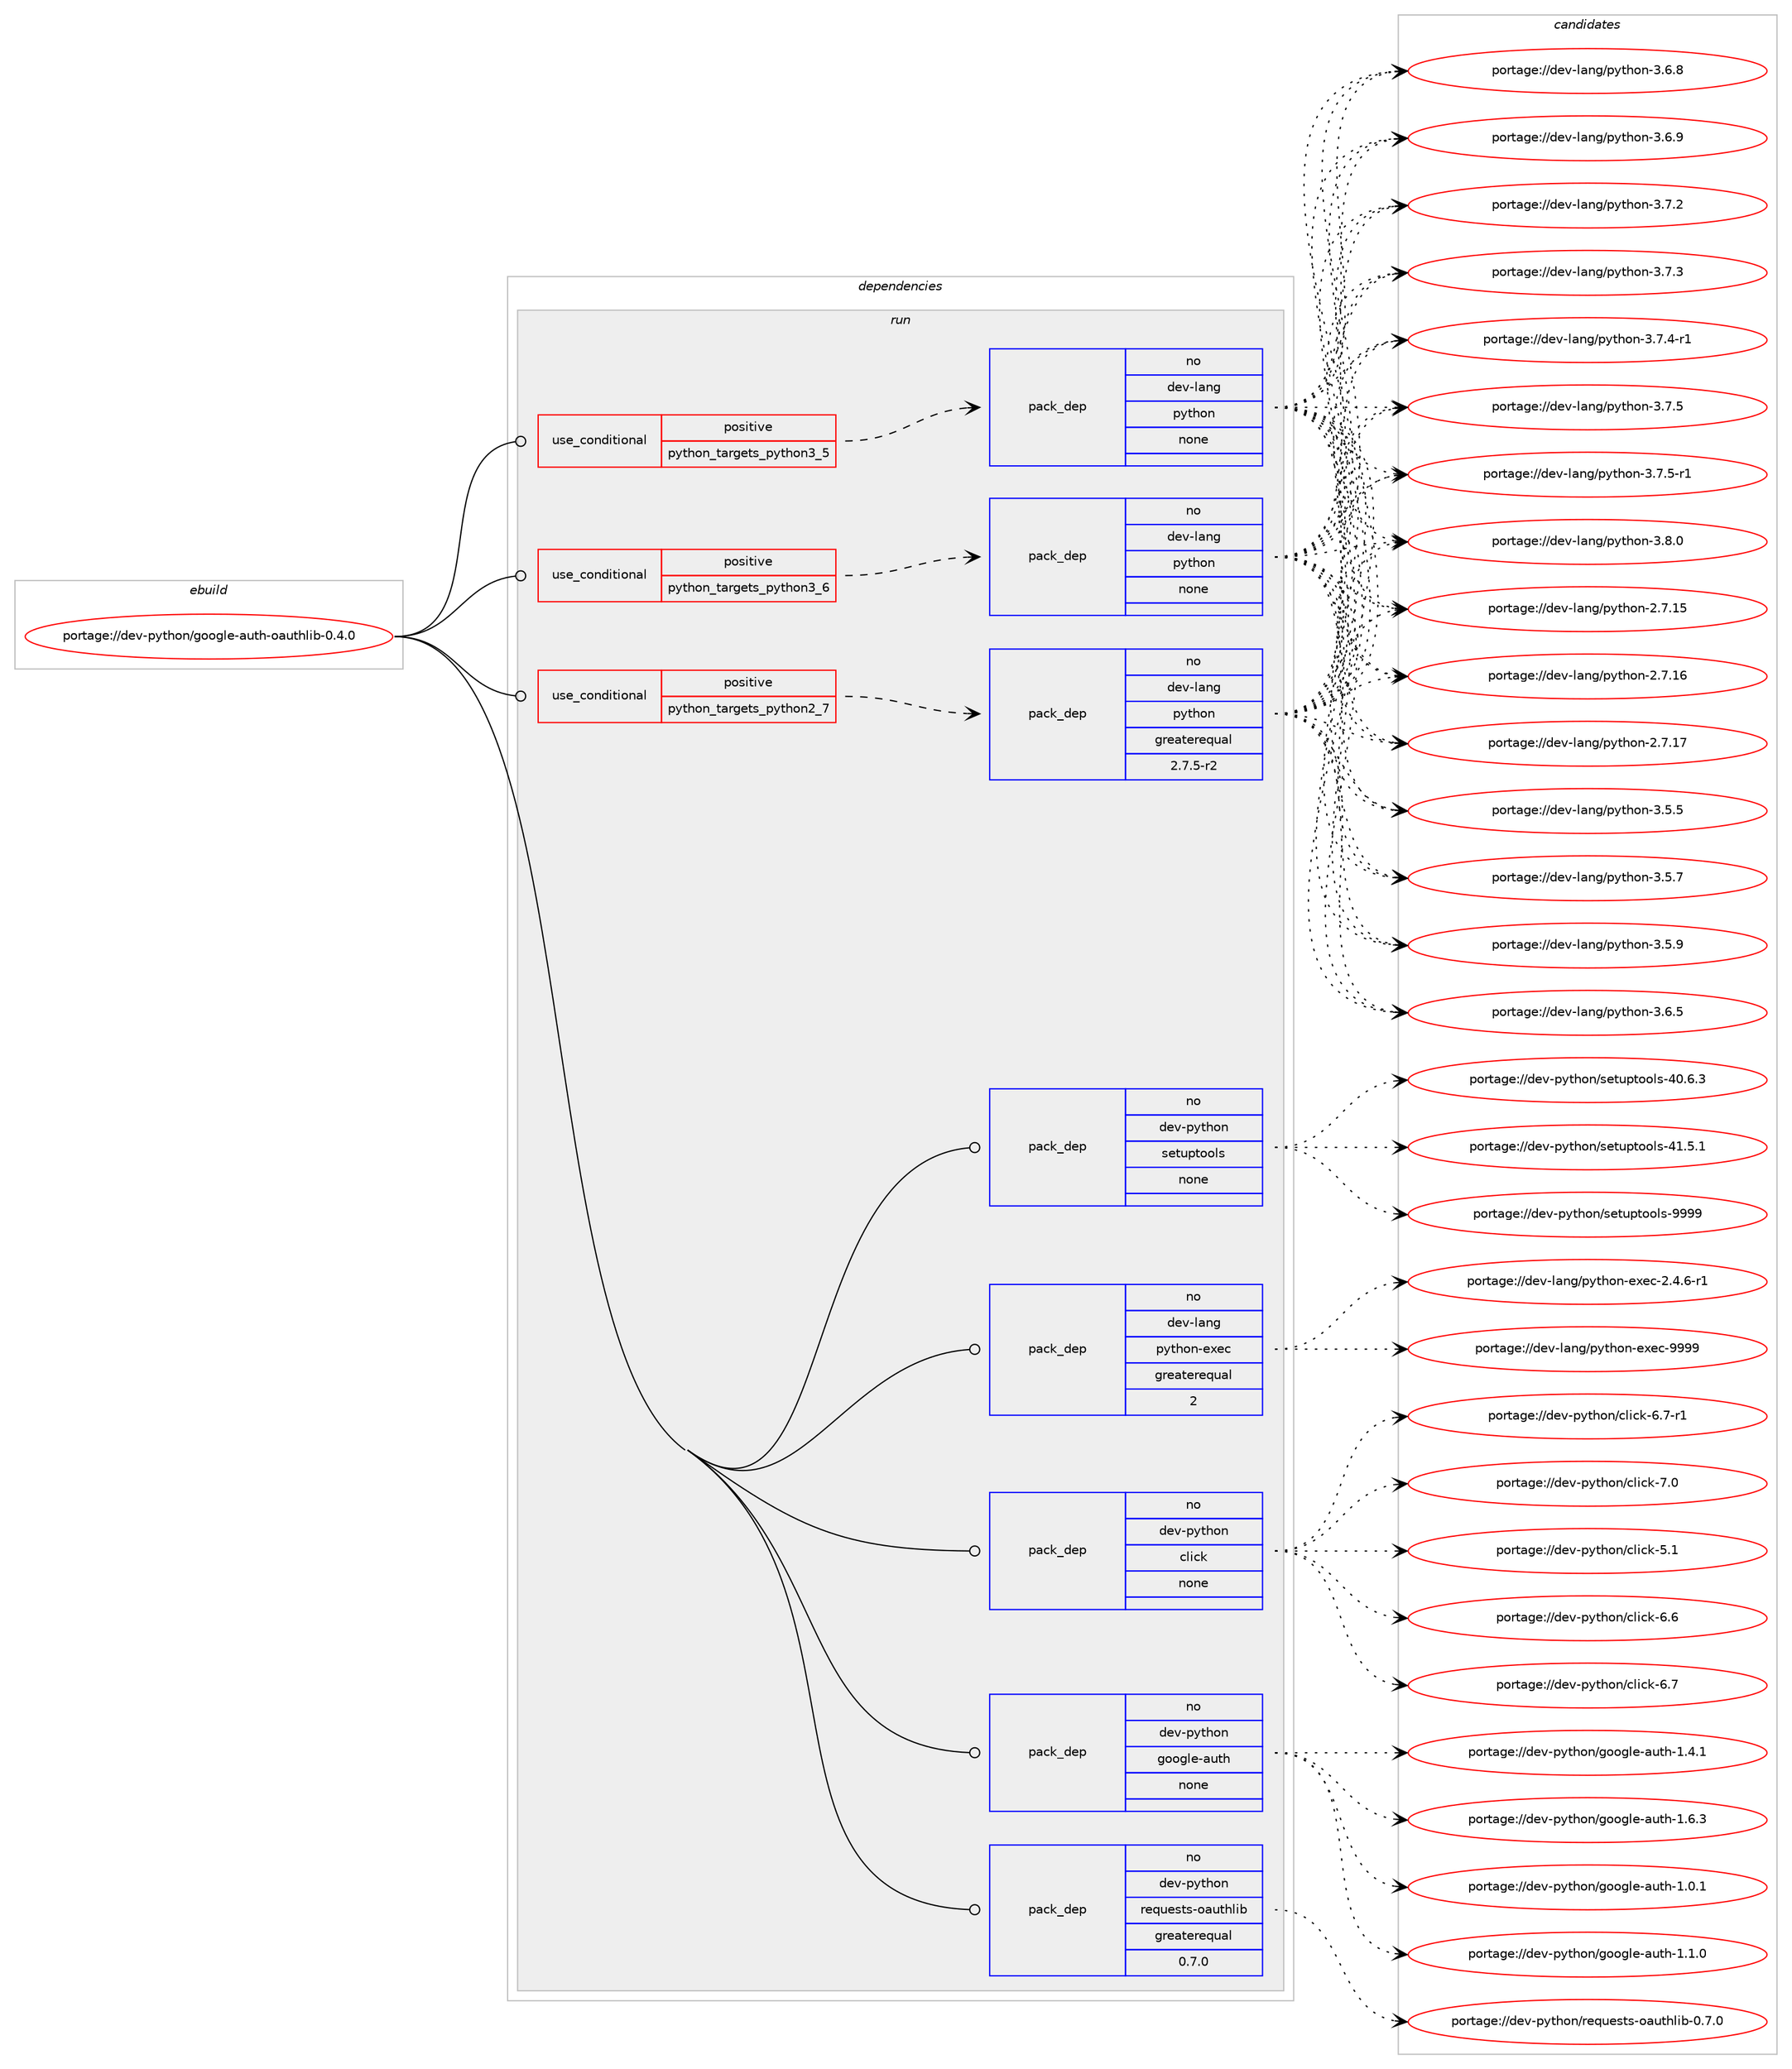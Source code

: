 digraph prolog {

# *************
# Graph options
# *************

newrank=true;
concentrate=true;
compound=true;
graph [rankdir=LR,fontname=Helvetica,fontsize=10,ranksep=1.5];#, ranksep=2.5, nodesep=0.2];
edge  [arrowhead=vee];
node  [fontname=Helvetica,fontsize=10];

# **********
# The ebuild
# **********

subgraph cluster_leftcol {
color=gray;
rank=same;
label=<<i>ebuild</i>>;
id [label="portage://dev-python/google-auth-oauthlib-0.4.0", color=red, width=4, href="../dev-python/google-auth-oauthlib-0.4.0.svg"];
}

# ****************
# The dependencies
# ****************

subgraph cluster_midcol {
color=gray;
label=<<i>dependencies</i>>;
subgraph cluster_compile {
fillcolor="#eeeeee";
style=filled;
label=<<i>compile</i>>;
}
subgraph cluster_compileandrun {
fillcolor="#eeeeee";
style=filled;
label=<<i>compile and run</i>>;
}
subgraph cluster_run {
fillcolor="#eeeeee";
style=filled;
label=<<i>run</i>>;
subgraph cond29412 {
dependency142124 [label=<<TABLE BORDER="0" CELLBORDER="1" CELLSPACING="0" CELLPADDING="4"><TR><TD ROWSPAN="3" CELLPADDING="10">use_conditional</TD></TR><TR><TD>positive</TD></TR><TR><TD>python_targets_python2_7</TD></TR></TABLE>>, shape=none, color=red];
subgraph pack109393 {
dependency142125 [label=<<TABLE BORDER="0" CELLBORDER="1" CELLSPACING="0" CELLPADDING="4" WIDTH="220"><TR><TD ROWSPAN="6" CELLPADDING="30">pack_dep</TD></TR><TR><TD WIDTH="110">no</TD></TR><TR><TD>dev-lang</TD></TR><TR><TD>python</TD></TR><TR><TD>greaterequal</TD></TR><TR><TD>2.7.5-r2</TD></TR></TABLE>>, shape=none, color=blue];
}
dependency142124:e -> dependency142125:w [weight=20,style="dashed",arrowhead="vee"];
}
id:e -> dependency142124:w [weight=20,style="solid",arrowhead="odot"];
subgraph cond29413 {
dependency142126 [label=<<TABLE BORDER="0" CELLBORDER="1" CELLSPACING="0" CELLPADDING="4"><TR><TD ROWSPAN="3" CELLPADDING="10">use_conditional</TD></TR><TR><TD>positive</TD></TR><TR><TD>python_targets_python3_5</TD></TR></TABLE>>, shape=none, color=red];
subgraph pack109394 {
dependency142127 [label=<<TABLE BORDER="0" CELLBORDER="1" CELLSPACING="0" CELLPADDING="4" WIDTH="220"><TR><TD ROWSPAN="6" CELLPADDING="30">pack_dep</TD></TR><TR><TD WIDTH="110">no</TD></TR><TR><TD>dev-lang</TD></TR><TR><TD>python</TD></TR><TR><TD>none</TD></TR><TR><TD></TD></TR></TABLE>>, shape=none, color=blue];
}
dependency142126:e -> dependency142127:w [weight=20,style="dashed",arrowhead="vee"];
}
id:e -> dependency142126:w [weight=20,style="solid",arrowhead="odot"];
subgraph cond29414 {
dependency142128 [label=<<TABLE BORDER="0" CELLBORDER="1" CELLSPACING="0" CELLPADDING="4"><TR><TD ROWSPAN="3" CELLPADDING="10">use_conditional</TD></TR><TR><TD>positive</TD></TR><TR><TD>python_targets_python3_6</TD></TR></TABLE>>, shape=none, color=red];
subgraph pack109395 {
dependency142129 [label=<<TABLE BORDER="0" CELLBORDER="1" CELLSPACING="0" CELLPADDING="4" WIDTH="220"><TR><TD ROWSPAN="6" CELLPADDING="30">pack_dep</TD></TR><TR><TD WIDTH="110">no</TD></TR><TR><TD>dev-lang</TD></TR><TR><TD>python</TD></TR><TR><TD>none</TD></TR><TR><TD></TD></TR></TABLE>>, shape=none, color=blue];
}
dependency142128:e -> dependency142129:w [weight=20,style="dashed",arrowhead="vee"];
}
id:e -> dependency142128:w [weight=20,style="solid",arrowhead="odot"];
subgraph pack109396 {
dependency142130 [label=<<TABLE BORDER="0" CELLBORDER="1" CELLSPACING="0" CELLPADDING="4" WIDTH="220"><TR><TD ROWSPAN="6" CELLPADDING="30">pack_dep</TD></TR><TR><TD WIDTH="110">no</TD></TR><TR><TD>dev-lang</TD></TR><TR><TD>python-exec</TD></TR><TR><TD>greaterequal</TD></TR><TR><TD>2</TD></TR></TABLE>>, shape=none, color=blue];
}
id:e -> dependency142130:w [weight=20,style="solid",arrowhead="odot"];
subgraph pack109397 {
dependency142131 [label=<<TABLE BORDER="0" CELLBORDER="1" CELLSPACING="0" CELLPADDING="4" WIDTH="220"><TR><TD ROWSPAN="6" CELLPADDING="30">pack_dep</TD></TR><TR><TD WIDTH="110">no</TD></TR><TR><TD>dev-python</TD></TR><TR><TD>click</TD></TR><TR><TD>none</TD></TR><TR><TD></TD></TR></TABLE>>, shape=none, color=blue];
}
id:e -> dependency142131:w [weight=20,style="solid",arrowhead="odot"];
subgraph pack109398 {
dependency142132 [label=<<TABLE BORDER="0" CELLBORDER="1" CELLSPACING="0" CELLPADDING="4" WIDTH="220"><TR><TD ROWSPAN="6" CELLPADDING="30">pack_dep</TD></TR><TR><TD WIDTH="110">no</TD></TR><TR><TD>dev-python</TD></TR><TR><TD>google-auth</TD></TR><TR><TD>none</TD></TR><TR><TD></TD></TR></TABLE>>, shape=none, color=blue];
}
id:e -> dependency142132:w [weight=20,style="solid",arrowhead="odot"];
subgraph pack109399 {
dependency142133 [label=<<TABLE BORDER="0" CELLBORDER="1" CELLSPACING="0" CELLPADDING="4" WIDTH="220"><TR><TD ROWSPAN="6" CELLPADDING="30">pack_dep</TD></TR><TR><TD WIDTH="110">no</TD></TR><TR><TD>dev-python</TD></TR><TR><TD>requests-oauthlib</TD></TR><TR><TD>greaterequal</TD></TR><TR><TD>0.7.0</TD></TR></TABLE>>, shape=none, color=blue];
}
id:e -> dependency142133:w [weight=20,style="solid",arrowhead="odot"];
subgraph pack109400 {
dependency142134 [label=<<TABLE BORDER="0" CELLBORDER="1" CELLSPACING="0" CELLPADDING="4" WIDTH="220"><TR><TD ROWSPAN="6" CELLPADDING="30">pack_dep</TD></TR><TR><TD WIDTH="110">no</TD></TR><TR><TD>dev-python</TD></TR><TR><TD>setuptools</TD></TR><TR><TD>none</TD></TR><TR><TD></TD></TR></TABLE>>, shape=none, color=blue];
}
id:e -> dependency142134:w [weight=20,style="solid",arrowhead="odot"];
}
}

# **************
# The candidates
# **************

subgraph cluster_choices {
rank=same;
color=gray;
label=<<i>candidates</i>>;

subgraph choice109393 {
color=black;
nodesep=1;
choiceportage10010111845108971101034711212111610411111045504655464953 [label="portage://dev-lang/python-2.7.15", color=red, width=4,href="../dev-lang/python-2.7.15.svg"];
choiceportage10010111845108971101034711212111610411111045504655464954 [label="portage://dev-lang/python-2.7.16", color=red, width=4,href="../dev-lang/python-2.7.16.svg"];
choiceportage10010111845108971101034711212111610411111045504655464955 [label="portage://dev-lang/python-2.7.17", color=red, width=4,href="../dev-lang/python-2.7.17.svg"];
choiceportage100101118451089711010347112121116104111110455146534653 [label="portage://dev-lang/python-3.5.5", color=red, width=4,href="../dev-lang/python-3.5.5.svg"];
choiceportage100101118451089711010347112121116104111110455146534655 [label="portage://dev-lang/python-3.5.7", color=red, width=4,href="../dev-lang/python-3.5.7.svg"];
choiceportage100101118451089711010347112121116104111110455146534657 [label="portage://dev-lang/python-3.5.9", color=red, width=4,href="../dev-lang/python-3.5.9.svg"];
choiceportage100101118451089711010347112121116104111110455146544653 [label="portage://dev-lang/python-3.6.5", color=red, width=4,href="../dev-lang/python-3.6.5.svg"];
choiceportage100101118451089711010347112121116104111110455146544656 [label="portage://dev-lang/python-3.6.8", color=red, width=4,href="../dev-lang/python-3.6.8.svg"];
choiceportage100101118451089711010347112121116104111110455146544657 [label="portage://dev-lang/python-3.6.9", color=red, width=4,href="../dev-lang/python-3.6.9.svg"];
choiceportage100101118451089711010347112121116104111110455146554650 [label="portage://dev-lang/python-3.7.2", color=red, width=4,href="../dev-lang/python-3.7.2.svg"];
choiceportage100101118451089711010347112121116104111110455146554651 [label="portage://dev-lang/python-3.7.3", color=red, width=4,href="../dev-lang/python-3.7.3.svg"];
choiceportage1001011184510897110103471121211161041111104551465546524511449 [label="portage://dev-lang/python-3.7.4-r1", color=red, width=4,href="../dev-lang/python-3.7.4-r1.svg"];
choiceportage100101118451089711010347112121116104111110455146554653 [label="portage://dev-lang/python-3.7.5", color=red, width=4,href="../dev-lang/python-3.7.5.svg"];
choiceportage1001011184510897110103471121211161041111104551465546534511449 [label="portage://dev-lang/python-3.7.5-r1", color=red, width=4,href="../dev-lang/python-3.7.5-r1.svg"];
choiceportage100101118451089711010347112121116104111110455146564648 [label="portage://dev-lang/python-3.8.0", color=red, width=4,href="../dev-lang/python-3.8.0.svg"];
dependency142125:e -> choiceportage10010111845108971101034711212111610411111045504655464953:w [style=dotted,weight="100"];
dependency142125:e -> choiceportage10010111845108971101034711212111610411111045504655464954:w [style=dotted,weight="100"];
dependency142125:e -> choiceportage10010111845108971101034711212111610411111045504655464955:w [style=dotted,weight="100"];
dependency142125:e -> choiceportage100101118451089711010347112121116104111110455146534653:w [style=dotted,weight="100"];
dependency142125:e -> choiceportage100101118451089711010347112121116104111110455146534655:w [style=dotted,weight="100"];
dependency142125:e -> choiceportage100101118451089711010347112121116104111110455146534657:w [style=dotted,weight="100"];
dependency142125:e -> choiceportage100101118451089711010347112121116104111110455146544653:w [style=dotted,weight="100"];
dependency142125:e -> choiceportage100101118451089711010347112121116104111110455146544656:w [style=dotted,weight="100"];
dependency142125:e -> choiceportage100101118451089711010347112121116104111110455146544657:w [style=dotted,weight="100"];
dependency142125:e -> choiceportage100101118451089711010347112121116104111110455146554650:w [style=dotted,weight="100"];
dependency142125:e -> choiceportage100101118451089711010347112121116104111110455146554651:w [style=dotted,weight="100"];
dependency142125:e -> choiceportage1001011184510897110103471121211161041111104551465546524511449:w [style=dotted,weight="100"];
dependency142125:e -> choiceportage100101118451089711010347112121116104111110455146554653:w [style=dotted,weight="100"];
dependency142125:e -> choiceportage1001011184510897110103471121211161041111104551465546534511449:w [style=dotted,weight="100"];
dependency142125:e -> choiceportage100101118451089711010347112121116104111110455146564648:w [style=dotted,weight="100"];
}
subgraph choice109394 {
color=black;
nodesep=1;
choiceportage10010111845108971101034711212111610411111045504655464953 [label="portage://dev-lang/python-2.7.15", color=red, width=4,href="../dev-lang/python-2.7.15.svg"];
choiceportage10010111845108971101034711212111610411111045504655464954 [label="portage://dev-lang/python-2.7.16", color=red, width=4,href="../dev-lang/python-2.7.16.svg"];
choiceportage10010111845108971101034711212111610411111045504655464955 [label="portage://dev-lang/python-2.7.17", color=red, width=4,href="../dev-lang/python-2.7.17.svg"];
choiceportage100101118451089711010347112121116104111110455146534653 [label="portage://dev-lang/python-3.5.5", color=red, width=4,href="../dev-lang/python-3.5.5.svg"];
choiceportage100101118451089711010347112121116104111110455146534655 [label="portage://dev-lang/python-3.5.7", color=red, width=4,href="../dev-lang/python-3.5.7.svg"];
choiceportage100101118451089711010347112121116104111110455146534657 [label="portage://dev-lang/python-3.5.9", color=red, width=4,href="../dev-lang/python-3.5.9.svg"];
choiceportage100101118451089711010347112121116104111110455146544653 [label="portage://dev-lang/python-3.6.5", color=red, width=4,href="../dev-lang/python-3.6.5.svg"];
choiceportage100101118451089711010347112121116104111110455146544656 [label="portage://dev-lang/python-3.6.8", color=red, width=4,href="../dev-lang/python-3.6.8.svg"];
choiceportage100101118451089711010347112121116104111110455146544657 [label="portage://dev-lang/python-3.6.9", color=red, width=4,href="../dev-lang/python-3.6.9.svg"];
choiceportage100101118451089711010347112121116104111110455146554650 [label="portage://dev-lang/python-3.7.2", color=red, width=4,href="../dev-lang/python-3.7.2.svg"];
choiceportage100101118451089711010347112121116104111110455146554651 [label="portage://dev-lang/python-3.7.3", color=red, width=4,href="../dev-lang/python-3.7.3.svg"];
choiceportage1001011184510897110103471121211161041111104551465546524511449 [label="portage://dev-lang/python-3.7.4-r1", color=red, width=4,href="../dev-lang/python-3.7.4-r1.svg"];
choiceportage100101118451089711010347112121116104111110455146554653 [label="portage://dev-lang/python-3.7.5", color=red, width=4,href="../dev-lang/python-3.7.5.svg"];
choiceportage1001011184510897110103471121211161041111104551465546534511449 [label="portage://dev-lang/python-3.7.5-r1", color=red, width=4,href="../dev-lang/python-3.7.5-r1.svg"];
choiceportage100101118451089711010347112121116104111110455146564648 [label="portage://dev-lang/python-3.8.0", color=red, width=4,href="../dev-lang/python-3.8.0.svg"];
dependency142127:e -> choiceportage10010111845108971101034711212111610411111045504655464953:w [style=dotted,weight="100"];
dependency142127:e -> choiceportage10010111845108971101034711212111610411111045504655464954:w [style=dotted,weight="100"];
dependency142127:e -> choiceportage10010111845108971101034711212111610411111045504655464955:w [style=dotted,weight="100"];
dependency142127:e -> choiceportage100101118451089711010347112121116104111110455146534653:w [style=dotted,weight="100"];
dependency142127:e -> choiceportage100101118451089711010347112121116104111110455146534655:w [style=dotted,weight="100"];
dependency142127:e -> choiceportage100101118451089711010347112121116104111110455146534657:w [style=dotted,weight="100"];
dependency142127:e -> choiceportage100101118451089711010347112121116104111110455146544653:w [style=dotted,weight="100"];
dependency142127:e -> choiceportage100101118451089711010347112121116104111110455146544656:w [style=dotted,weight="100"];
dependency142127:e -> choiceportage100101118451089711010347112121116104111110455146544657:w [style=dotted,weight="100"];
dependency142127:e -> choiceportage100101118451089711010347112121116104111110455146554650:w [style=dotted,weight="100"];
dependency142127:e -> choiceportage100101118451089711010347112121116104111110455146554651:w [style=dotted,weight="100"];
dependency142127:e -> choiceportage1001011184510897110103471121211161041111104551465546524511449:w [style=dotted,weight="100"];
dependency142127:e -> choiceportage100101118451089711010347112121116104111110455146554653:w [style=dotted,weight="100"];
dependency142127:e -> choiceportage1001011184510897110103471121211161041111104551465546534511449:w [style=dotted,weight="100"];
dependency142127:e -> choiceportage100101118451089711010347112121116104111110455146564648:w [style=dotted,weight="100"];
}
subgraph choice109395 {
color=black;
nodesep=1;
choiceportage10010111845108971101034711212111610411111045504655464953 [label="portage://dev-lang/python-2.7.15", color=red, width=4,href="../dev-lang/python-2.7.15.svg"];
choiceportage10010111845108971101034711212111610411111045504655464954 [label="portage://dev-lang/python-2.7.16", color=red, width=4,href="../dev-lang/python-2.7.16.svg"];
choiceportage10010111845108971101034711212111610411111045504655464955 [label="portage://dev-lang/python-2.7.17", color=red, width=4,href="../dev-lang/python-2.7.17.svg"];
choiceportage100101118451089711010347112121116104111110455146534653 [label="portage://dev-lang/python-3.5.5", color=red, width=4,href="../dev-lang/python-3.5.5.svg"];
choiceportage100101118451089711010347112121116104111110455146534655 [label="portage://dev-lang/python-3.5.7", color=red, width=4,href="../dev-lang/python-3.5.7.svg"];
choiceportage100101118451089711010347112121116104111110455146534657 [label="portage://dev-lang/python-3.5.9", color=red, width=4,href="../dev-lang/python-3.5.9.svg"];
choiceportage100101118451089711010347112121116104111110455146544653 [label="portage://dev-lang/python-3.6.5", color=red, width=4,href="../dev-lang/python-3.6.5.svg"];
choiceportage100101118451089711010347112121116104111110455146544656 [label="portage://dev-lang/python-3.6.8", color=red, width=4,href="../dev-lang/python-3.6.8.svg"];
choiceportage100101118451089711010347112121116104111110455146544657 [label="portage://dev-lang/python-3.6.9", color=red, width=4,href="../dev-lang/python-3.6.9.svg"];
choiceportage100101118451089711010347112121116104111110455146554650 [label="portage://dev-lang/python-3.7.2", color=red, width=4,href="../dev-lang/python-3.7.2.svg"];
choiceportage100101118451089711010347112121116104111110455146554651 [label="portage://dev-lang/python-3.7.3", color=red, width=4,href="../dev-lang/python-3.7.3.svg"];
choiceportage1001011184510897110103471121211161041111104551465546524511449 [label="portage://dev-lang/python-3.7.4-r1", color=red, width=4,href="../dev-lang/python-3.7.4-r1.svg"];
choiceportage100101118451089711010347112121116104111110455146554653 [label="portage://dev-lang/python-3.7.5", color=red, width=4,href="../dev-lang/python-3.7.5.svg"];
choiceportage1001011184510897110103471121211161041111104551465546534511449 [label="portage://dev-lang/python-3.7.5-r1", color=red, width=4,href="../dev-lang/python-3.7.5-r1.svg"];
choiceportage100101118451089711010347112121116104111110455146564648 [label="portage://dev-lang/python-3.8.0", color=red, width=4,href="../dev-lang/python-3.8.0.svg"];
dependency142129:e -> choiceportage10010111845108971101034711212111610411111045504655464953:w [style=dotted,weight="100"];
dependency142129:e -> choiceportage10010111845108971101034711212111610411111045504655464954:w [style=dotted,weight="100"];
dependency142129:e -> choiceportage10010111845108971101034711212111610411111045504655464955:w [style=dotted,weight="100"];
dependency142129:e -> choiceportage100101118451089711010347112121116104111110455146534653:w [style=dotted,weight="100"];
dependency142129:e -> choiceportage100101118451089711010347112121116104111110455146534655:w [style=dotted,weight="100"];
dependency142129:e -> choiceportage100101118451089711010347112121116104111110455146534657:w [style=dotted,weight="100"];
dependency142129:e -> choiceportage100101118451089711010347112121116104111110455146544653:w [style=dotted,weight="100"];
dependency142129:e -> choiceportage100101118451089711010347112121116104111110455146544656:w [style=dotted,weight="100"];
dependency142129:e -> choiceportage100101118451089711010347112121116104111110455146544657:w [style=dotted,weight="100"];
dependency142129:e -> choiceportage100101118451089711010347112121116104111110455146554650:w [style=dotted,weight="100"];
dependency142129:e -> choiceportage100101118451089711010347112121116104111110455146554651:w [style=dotted,weight="100"];
dependency142129:e -> choiceportage1001011184510897110103471121211161041111104551465546524511449:w [style=dotted,weight="100"];
dependency142129:e -> choiceportage100101118451089711010347112121116104111110455146554653:w [style=dotted,weight="100"];
dependency142129:e -> choiceportage1001011184510897110103471121211161041111104551465546534511449:w [style=dotted,weight="100"];
dependency142129:e -> choiceportage100101118451089711010347112121116104111110455146564648:w [style=dotted,weight="100"];
}
subgraph choice109396 {
color=black;
nodesep=1;
choiceportage10010111845108971101034711212111610411111045101120101994550465246544511449 [label="portage://dev-lang/python-exec-2.4.6-r1", color=red, width=4,href="../dev-lang/python-exec-2.4.6-r1.svg"];
choiceportage10010111845108971101034711212111610411111045101120101994557575757 [label="portage://dev-lang/python-exec-9999", color=red, width=4,href="../dev-lang/python-exec-9999.svg"];
dependency142130:e -> choiceportage10010111845108971101034711212111610411111045101120101994550465246544511449:w [style=dotted,weight="100"];
dependency142130:e -> choiceportage10010111845108971101034711212111610411111045101120101994557575757:w [style=dotted,weight="100"];
}
subgraph choice109397 {
color=black;
nodesep=1;
choiceportage1001011184511212111610411111047991081059910745534649 [label="portage://dev-python/click-5.1", color=red, width=4,href="../dev-python/click-5.1.svg"];
choiceportage1001011184511212111610411111047991081059910745544654 [label="portage://dev-python/click-6.6", color=red, width=4,href="../dev-python/click-6.6.svg"];
choiceportage1001011184511212111610411111047991081059910745544655 [label="portage://dev-python/click-6.7", color=red, width=4,href="../dev-python/click-6.7.svg"];
choiceportage10010111845112121116104111110479910810599107455446554511449 [label="portage://dev-python/click-6.7-r1", color=red, width=4,href="../dev-python/click-6.7-r1.svg"];
choiceportage1001011184511212111610411111047991081059910745554648 [label="portage://dev-python/click-7.0", color=red, width=4,href="../dev-python/click-7.0.svg"];
dependency142131:e -> choiceportage1001011184511212111610411111047991081059910745534649:w [style=dotted,weight="100"];
dependency142131:e -> choiceportage1001011184511212111610411111047991081059910745544654:w [style=dotted,weight="100"];
dependency142131:e -> choiceportage1001011184511212111610411111047991081059910745544655:w [style=dotted,weight="100"];
dependency142131:e -> choiceportage10010111845112121116104111110479910810599107455446554511449:w [style=dotted,weight="100"];
dependency142131:e -> choiceportage1001011184511212111610411111047991081059910745554648:w [style=dotted,weight="100"];
}
subgraph choice109398 {
color=black;
nodesep=1;
choiceportage10010111845112121116104111110471031111111031081014597117116104454946484649 [label="portage://dev-python/google-auth-1.0.1", color=red, width=4,href="../dev-python/google-auth-1.0.1.svg"];
choiceportage10010111845112121116104111110471031111111031081014597117116104454946494648 [label="portage://dev-python/google-auth-1.1.0", color=red, width=4,href="../dev-python/google-auth-1.1.0.svg"];
choiceportage10010111845112121116104111110471031111111031081014597117116104454946524649 [label="portage://dev-python/google-auth-1.4.1", color=red, width=4,href="../dev-python/google-auth-1.4.1.svg"];
choiceportage10010111845112121116104111110471031111111031081014597117116104454946544651 [label="portage://dev-python/google-auth-1.6.3", color=red, width=4,href="../dev-python/google-auth-1.6.3.svg"];
dependency142132:e -> choiceportage10010111845112121116104111110471031111111031081014597117116104454946484649:w [style=dotted,weight="100"];
dependency142132:e -> choiceportage10010111845112121116104111110471031111111031081014597117116104454946494648:w [style=dotted,weight="100"];
dependency142132:e -> choiceportage10010111845112121116104111110471031111111031081014597117116104454946524649:w [style=dotted,weight="100"];
dependency142132:e -> choiceportage10010111845112121116104111110471031111111031081014597117116104454946544651:w [style=dotted,weight="100"];
}
subgraph choice109399 {
color=black;
nodesep=1;
choiceportage1001011184511212111610411111047114101113117101115116115451119711711610410810598454846554648 [label="portage://dev-python/requests-oauthlib-0.7.0", color=red, width=4,href="../dev-python/requests-oauthlib-0.7.0.svg"];
dependency142133:e -> choiceportage1001011184511212111610411111047114101113117101115116115451119711711610410810598454846554648:w [style=dotted,weight="100"];
}
subgraph choice109400 {
color=black;
nodesep=1;
choiceportage100101118451121211161041111104711510111611711211611111110811545524846544651 [label="portage://dev-python/setuptools-40.6.3", color=red, width=4,href="../dev-python/setuptools-40.6.3.svg"];
choiceportage100101118451121211161041111104711510111611711211611111110811545524946534649 [label="portage://dev-python/setuptools-41.5.1", color=red, width=4,href="../dev-python/setuptools-41.5.1.svg"];
choiceportage10010111845112121116104111110471151011161171121161111111081154557575757 [label="portage://dev-python/setuptools-9999", color=red, width=4,href="../dev-python/setuptools-9999.svg"];
dependency142134:e -> choiceportage100101118451121211161041111104711510111611711211611111110811545524846544651:w [style=dotted,weight="100"];
dependency142134:e -> choiceportage100101118451121211161041111104711510111611711211611111110811545524946534649:w [style=dotted,weight="100"];
dependency142134:e -> choiceportage10010111845112121116104111110471151011161171121161111111081154557575757:w [style=dotted,weight="100"];
}
}

}
